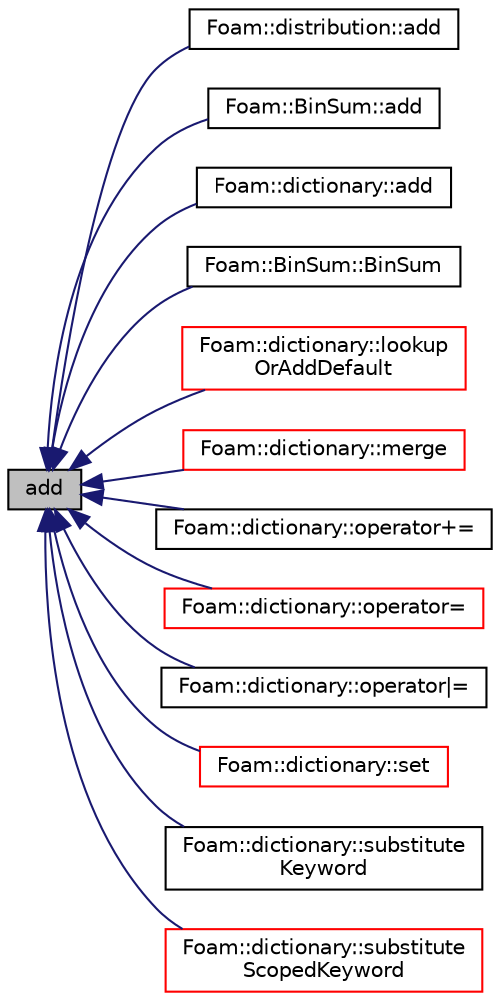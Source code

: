 digraph "add"
{
  bgcolor="transparent";
  edge [fontname="Helvetica",fontsize="10",labelfontname="Helvetica",labelfontsize="10"];
  node [fontname="Helvetica",fontsize="10",shape=record];
  rankdir="LR";
  Node1 [label="add",height=0.2,width=0.4,color="black", fillcolor="grey75", style="filled", fontcolor="black"];
  Node1 -> Node2 [dir="back",color="midnightblue",fontsize="10",style="solid",fontname="Helvetica"];
  Node2 [label="Foam::distribution::add",height=0.2,width=0.4,color="black",URL="$a00561.html#a58de081f290a2155f7e39e66be7d54b8"];
  Node1 -> Node3 [dir="back",color="midnightblue",fontsize="10",style="solid",fontname="Helvetica"];
  Node3 [label="Foam::BinSum::add",height=0.2,width=0.4,color="black",URL="$a00134.html#a41e0562e8ef5c2d57c1ffe19c3f9d6fc"];
  Node1 -> Node4 [dir="back",color="midnightblue",fontsize="10",style="solid",fontname="Helvetica"];
  Node4 [label="Foam::dictionary::add",height=0.2,width=0.4,color="black",URL="$a00524.html#a3e88d4c1ab6c66fe2b549c387e426f29",tooltip="Add an entry. "];
  Node1 -> Node5 [dir="back",color="midnightblue",fontsize="10",style="solid",fontname="Helvetica"];
  Node5 [label="Foam::BinSum::BinSum",height=0.2,width=0.4,color="black",URL="$a00134.html#a0418d57b79311830c02a326d7ff1dea7",tooltip="Construct given min, max, delta and data. "];
  Node1 -> Node6 [dir="back",color="midnightblue",fontsize="10",style="solid",fontname="Helvetica"];
  Node6 [label="Foam::dictionary::lookup\lOrAddDefault",height=0.2,width=0.4,color="red",URL="$a00524.html#aadafaae6847668979f5ce540f62d6e62",tooltip="Find and return a T, if not found return the given. "];
  Node1 -> Node7 [dir="back",color="midnightblue",fontsize="10",style="solid",fontname="Helvetica"];
  Node7 [label="Foam::dictionary::merge",height=0.2,width=0.4,color="red",URL="$a00524.html#af56b3a0b0e4fe1a730c36904c24bbf25",tooltip="Merge entries from the given dictionary. "];
  Node1 -> Node8 [dir="back",color="midnightblue",fontsize="10",style="solid",fontname="Helvetica"];
  Node8 [label="Foam::dictionary::operator+=",height=0.2,width=0.4,color="black",URL="$a00524.html#a9b5d90f7e2cf1adf608a3a516aa9b6ef",tooltip="Include entries from the given dictionary. "];
  Node1 -> Node9 [dir="back",color="midnightblue",fontsize="10",style="solid",fontname="Helvetica"];
  Node9 [label="Foam::dictionary::operator=",height=0.2,width=0.4,color="red",URL="$a00524.html#adafa7d7ab8619be2da838542945c8c90"];
  Node1 -> Node10 [dir="back",color="midnightblue",fontsize="10",style="solid",fontname="Helvetica"];
  Node10 [label="Foam::dictionary::operator\|=",height=0.2,width=0.4,color="black",URL="$a00524.html#abeb4efb2c073541e75b6f7631866b1aa",tooltip="Conditionally include entries from the given dictionary. "];
  Node1 -> Node11 [dir="back",color="midnightblue",fontsize="10",style="solid",fontname="Helvetica"];
  Node11 [label="Foam::dictionary::set",height=0.2,width=0.4,color="red",URL="$a00524.html#a8396ca7a6d20d7aeebc8b1ac9e18460b",tooltip="Assign a new entry, overwrite any existing entry. "];
  Node1 -> Node12 [dir="back",color="midnightblue",fontsize="10",style="solid",fontname="Helvetica"];
  Node12 [label="Foam::dictionary::substitute\lKeyword",height=0.2,width=0.4,color="black",URL="$a00524.html#a7d3cf723e574a5adaba6b5a7409a39e2",tooltip="Substitute the given keyword prepended by &#39;$&#39; with the. "];
  Node1 -> Node13 [dir="back",color="midnightblue",fontsize="10",style="solid",fontname="Helvetica"];
  Node13 [label="Foam::dictionary::substitute\lScopedKeyword",height=0.2,width=0.4,color="red",URL="$a00524.html#a2bc995b506ef1e06d626af0fcc6a7296",tooltip="Substitute the given scoped keyword prepended by &#39;$&#39; with the. "];
}

